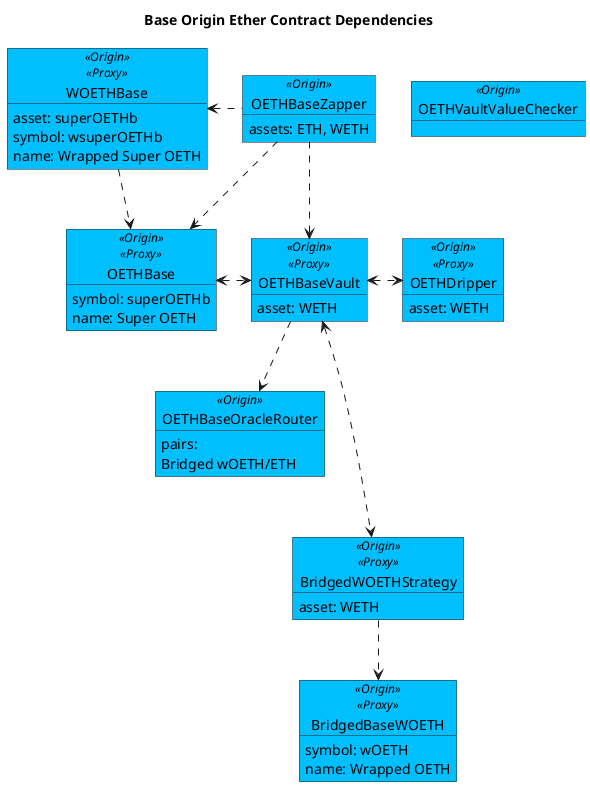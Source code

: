 @startuml

!$originColor = DeepSkyBlue
' !$originColor = WhiteSmoke
!$newColor = LightGreen
!$changedColor = Orange
!$thirdPartyColor = WhiteSmoke

' legend
' blue - Origin
' ' green - new
' ' orange - changed
' white - 3rd Party
' end legend

title "Base Origin Ether Contract Dependencies"

object "OETHBaseZapper" as zap <<Origin>> #$originColor {
    assets: ETH, WETH
}

object "BridgedBaseWOETH" as bridged <<Origin>><<Proxy>> #$originColor {
    symbol: wOETH
    name: Wrapped OETH
}

object "WOETHBase" as woeth <<Origin>><<Proxy>> #$originColor {
    asset: superOETHb
    symbol: wsuperOETHb
    name: Wrapped Super OETH
}

object "OETHDripper" as drip <<Origin>><<Proxy>> #$originColor {
    asset: WETH
}

object "OETHVaultValueChecker" as checker <<Origin>> #$originColor {
}

object "OETHBase" as oeth <<Origin>><<Proxy>> #$originColor {
    symbol: superOETHb
    name: Super OETH
}

object "OETHBaseVault" as oethv <<Origin>><<Proxy>> #$originColor {
    asset: WETH
}

' Oracle
object "OETHBaseOracleRouter" as oracle <<Origin>> #$originColor {
pairs:
    Bridged wOETH/ETH
}

object "BridgedWOETHStrategy" as strat <<Origin>><<Proxy>> #$originColor {
    asset: WETH
}

woeth <. zap
zap ..> oeth
zap ..> oethv

woeth ..> oeth
oeth <.> oethv
oethv <.> drip
oethv ..> oracle
oethv <...> strat
strat ..> bridged


@enduml